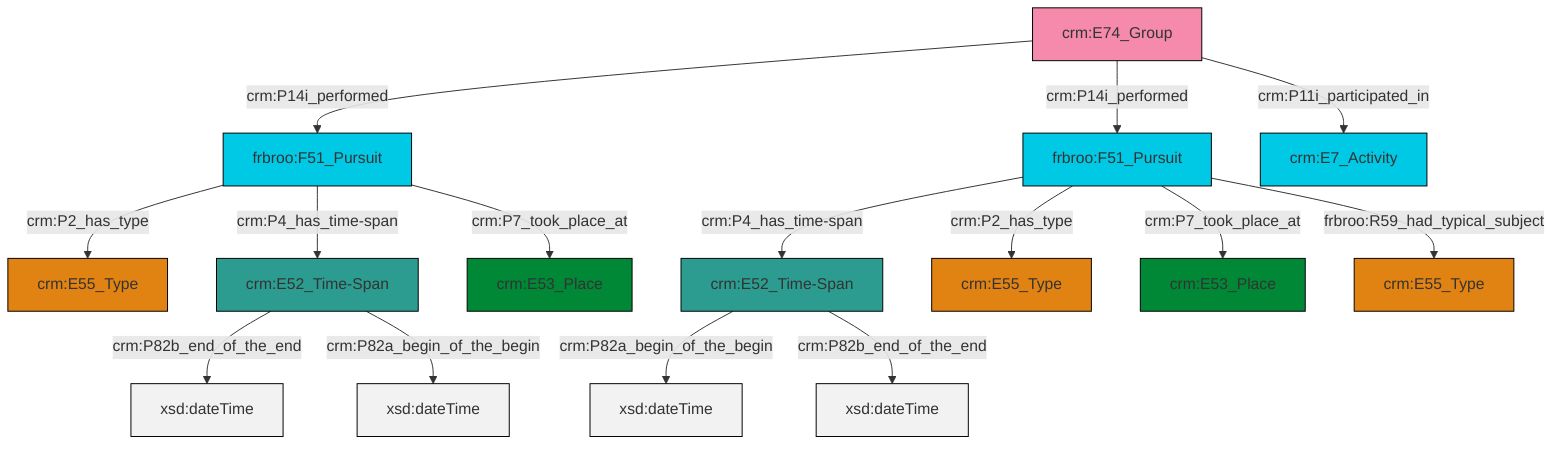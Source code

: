graph TD
classDef Literal fill:#f2f2f2,stroke:#000000;
classDef CRM_Entity fill:#FFFFFF,stroke:#000000;
classDef Temporal_Entity fill:#00C9E6, stroke:#000000;
classDef Type fill:#E18312, stroke:#000000;
classDef Time-Span fill:#2C9C91, stroke:#000000;
classDef Appellation fill:#FFEB7F, stroke:#000000;
classDef Place fill:#008836, stroke:#000000;
classDef Persistent_Item fill:#B266B2, stroke:#000000;
classDef Conceptual_Object fill:#FFD700, stroke:#000000;
classDef Physical_Thing fill:#D2B48C, stroke:#000000;
classDef Actor fill:#f58aad, stroke:#000000;
classDef PC_Classes fill:#4ce600, stroke:#000000;
classDef Multi fill:#cccccc,stroke:#000000;

2["crm:E52_Time-Span"]:::Time-Span -->|crm:P82b_end_of_the_end| 3[xsd:dateTime]:::Literal
0["crm:E52_Time-Span"]:::Time-Span -->|crm:P82a_begin_of_the_begin| 8[xsd:dateTime]:::Literal
0["crm:E52_Time-Span"]:::Time-Span -->|crm:P82b_end_of_the_end| 13[xsd:dateTime]:::Literal
17["frbroo:F51_Pursuit"]:::Temporal_Entity -->|crm:P2_has_type| 18["crm:E55_Type"]:::Type
17["frbroo:F51_Pursuit"]:::Temporal_Entity -->|crm:P4_has_time-span| 2["crm:E52_Time-Span"]:::Time-Span
6["frbroo:F51_Pursuit"]:::Temporal_Entity -->|crm:P4_has_time-span| 0["crm:E52_Time-Span"]:::Time-Span
6["frbroo:F51_Pursuit"]:::Temporal_Entity -->|crm:P2_has_type| 15["crm:E55_Type"]:::Type
6["frbroo:F51_Pursuit"]:::Temporal_Entity -->|crm:P7_took_place_at| 22["crm:E53_Place"]:::Place
6["frbroo:F51_Pursuit"]:::Temporal_Entity -->|frbroo:R59_had_typical_subject| 4["crm:E55_Type"]:::Type
11["crm:E74_Group"]:::Actor -->|crm:P14i_performed| 17["frbroo:F51_Pursuit"]:::Temporal_Entity
17["frbroo:F51_Pursuit"]:::Temporal_Entity -->|crm:P7_took_place_at| 19["crm:E53_Place"]:::Place
11["crm:E74_Group"]:::Actor -->|crm:P14i_performed| 6["frbroo:F51_Pursuit"]:::Temporal_Entity
11["crm:E74_Group"]:::Actor -->|crm:P11i_participated_in| 9["crm:E7_Activity"]:::Temporal_Entity
2["crm:E52_Time-Span"]:::Time-Span -->|crm:P82a_begin_of_the_begin| 27[xsd:dateTime]:::Literal
